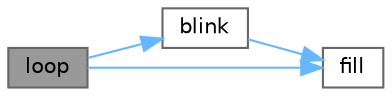digraph "loop"
{
 // LATEX_PDF_SIZE
  bgcolor="transparent";
  edge [fontname=Helvetica,fontsize=10,labelfontname=Helvetica,labelfontsize=10];
  node [fontname=Helvetica,fontsize=10,shape=box,height=0.2,width=0.4];
  rankdir="LR";
  Node1 [id="Node000001",label="loop",height=0.2,width=0.4,color="gray40", fillcolor="grey60", style="filled", fontcolor="black",tooltip=" "];
  Node1 -> Node2 [id="edge1_Node000001_Node000002",color="steelblue1",style="solid",tooltip=" "];
  Node2 [id="Node000002",label="blink",height=0.2,width=0.4,color="grey40", fillcolor="white", style="filled",URL="$d5/d4d/_blink_parallel_8ino_a29584c4a240c144644e81dfab0090635.html#a29584c4a240c144644e81dfab0090635",tooltip=" "];
  Node2 -> Node3 [id="edge2_Node000002_Node000003",color="steelblue1",style="solid",tooltip=" "];
  Node3 [id="Node000003",label="fill",height=0.2,width=0.4,color="grey40", fillcolor="white", style="filled",URL="$d5/d4d/_blink_parallel_8ino_a7534a1b7b141032b317d806ee2e193ed.html#a7534a1b7b141032b317d806ee2e193ed",tooltip=" "];
  Node1 -> Node3 [id="edge3_Node000001_Node000003",color="steelblue1",style="solid",tooltip=" "];
}
